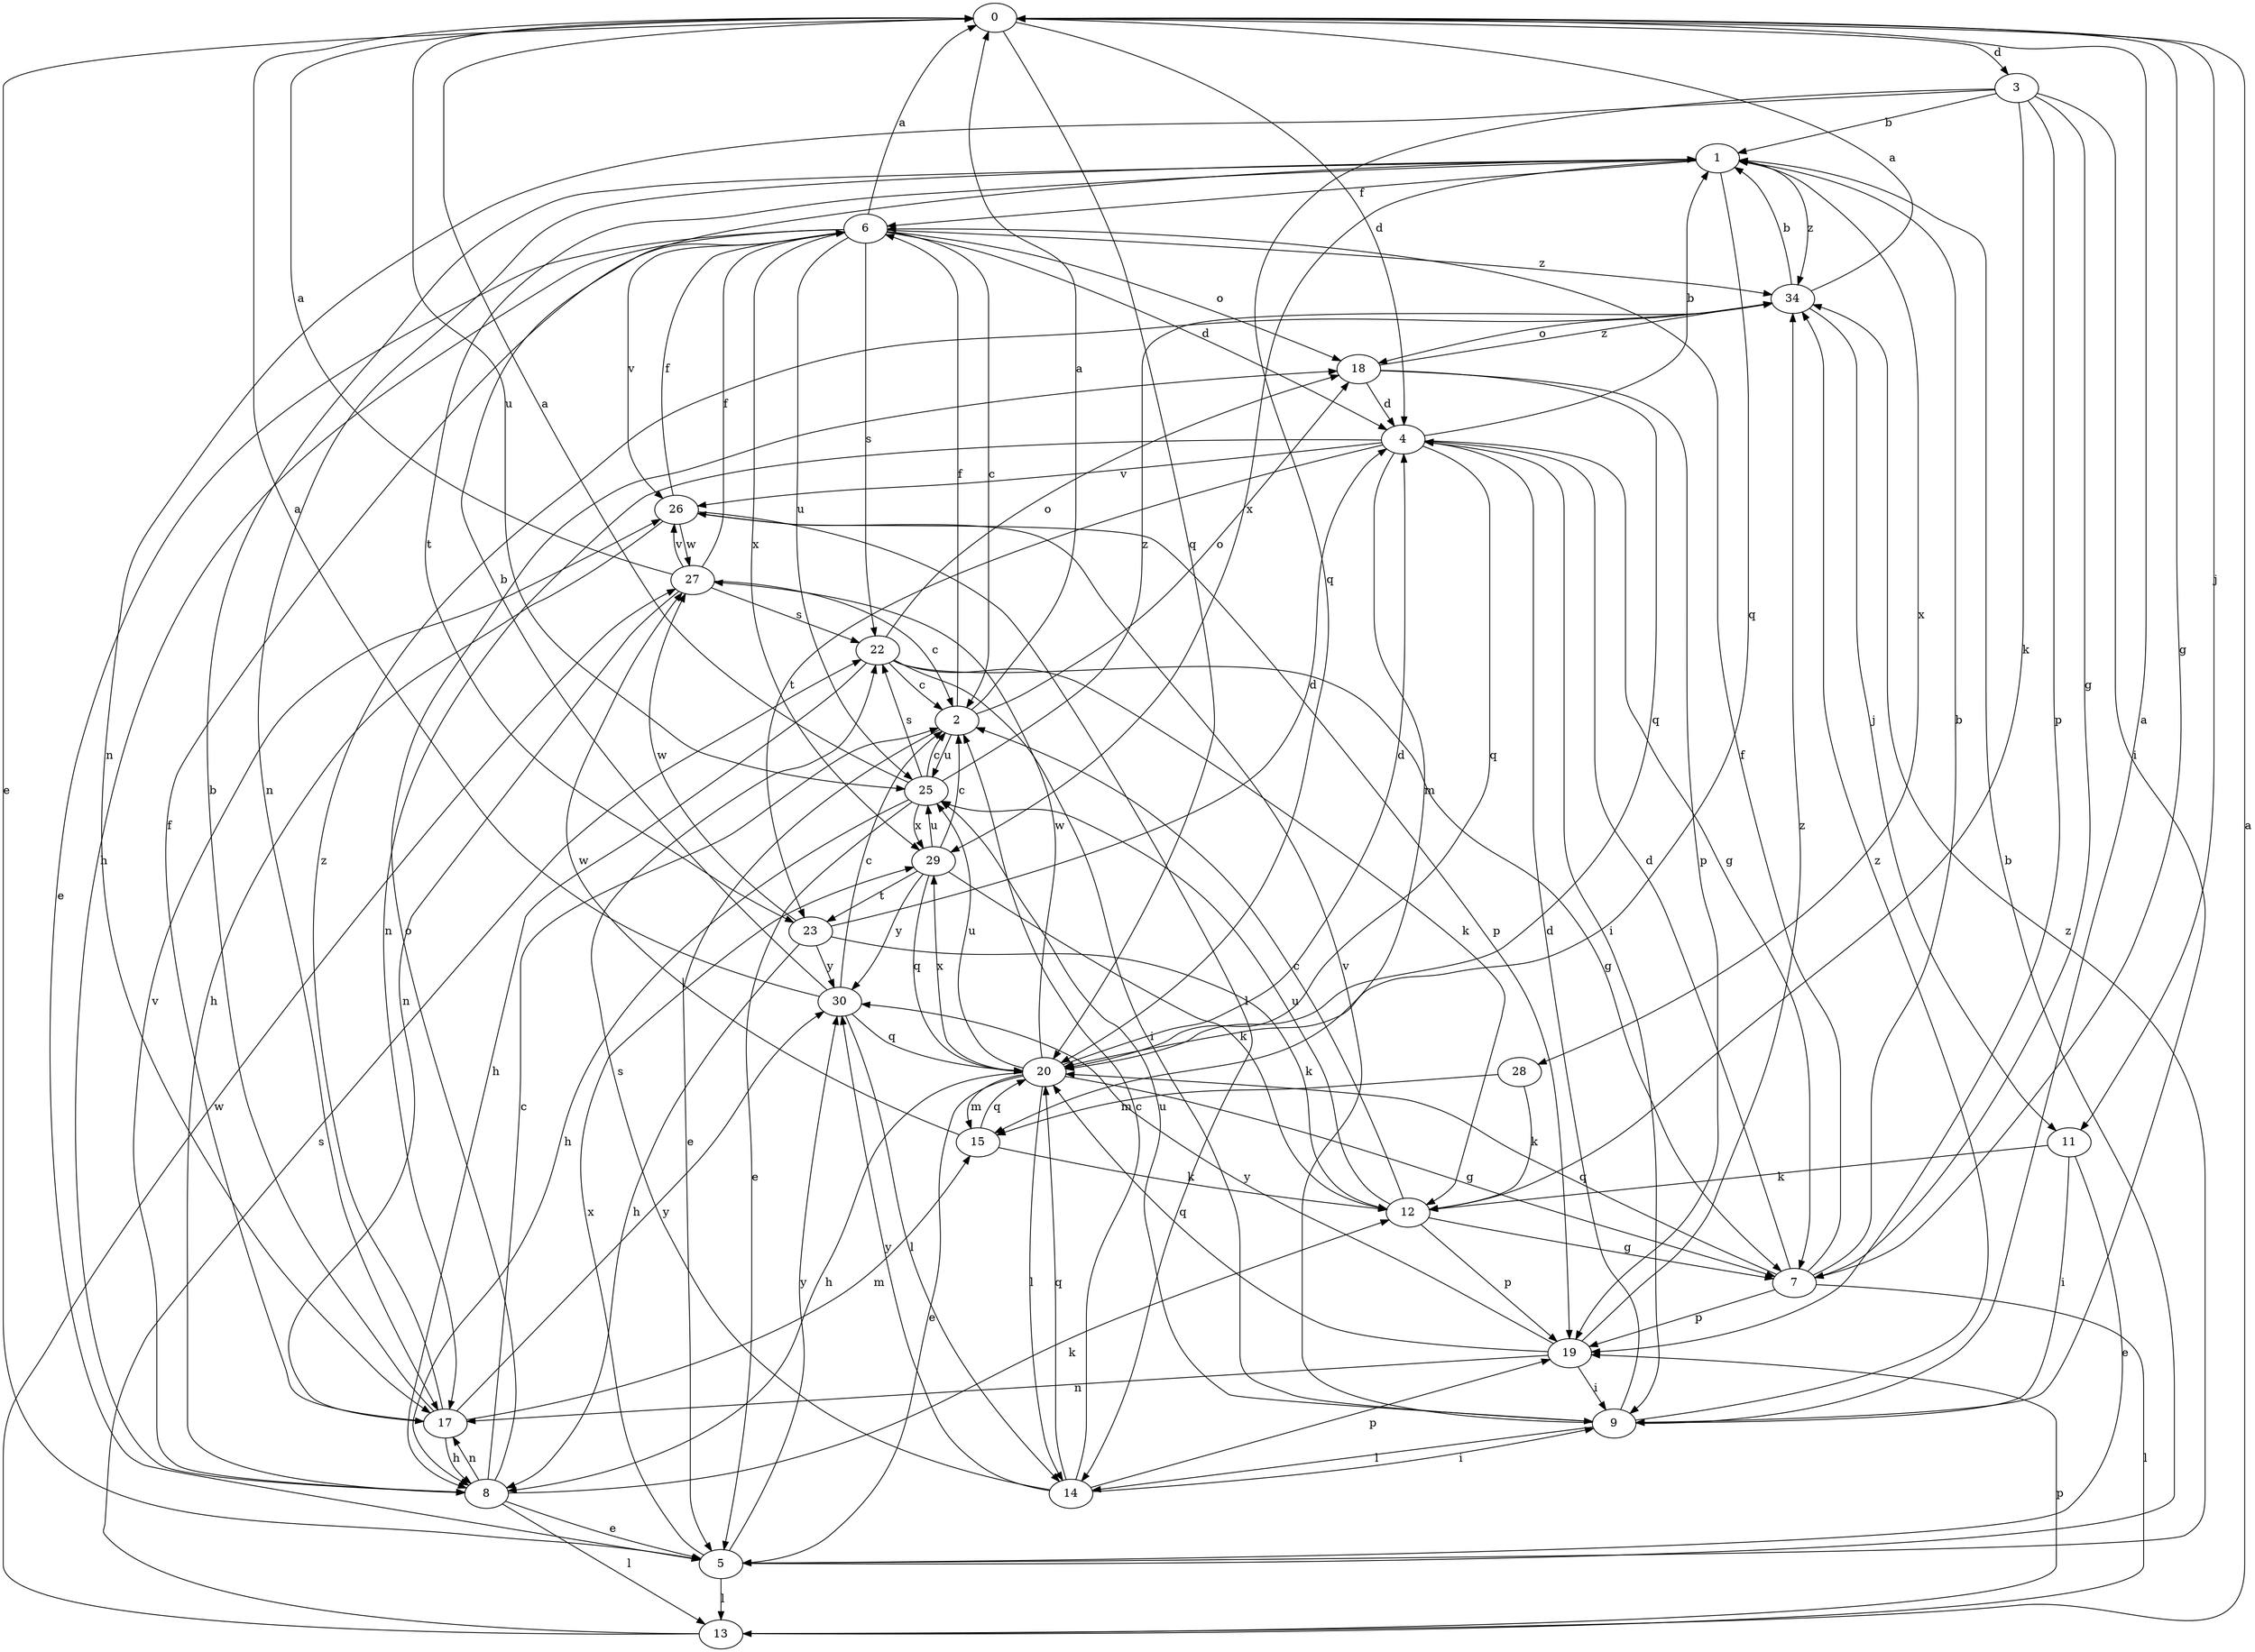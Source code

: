 strict digraph  {
0;
1;
2;
3;
4;
5;
6;
7;
8;
9;
11;
12;
13;
14;
15;
17;
18;
19;
20;
22;
23;
25;
26;
27;
28;
29;
30;
34;
0 -> 3  [label=d];
0 -> 4  [label=d];
0 -> 5  [label=e];
0 -> 7  [label=g];
0 -> 11  [label=j];
0 -> 20  [label=q];
0 -> 25  [label=u];
1 -> 6  [label=f];
1 -> 17  [label=n];
1 -> 20  [label=q];
1 -> 23  [label=t];
1 -> 28  [label=x];
1 -> 29  [label=x];
1 -> 34  [label=z];
2 -> 0  [label=a];
2 -> 5  [label=e];
2 -> 6  [label=f];
2 -> 18  [label=o];
2 -> 25  [label=u];
3 -> 1  [label=b];
3 -> 7  [label=g];
3 -> 9  [label=i];
3 -> 12  [label=k];
3 -> 17  [label=n];
3 -> 19  [label=p];
3 -> 20  [label=q];
4 -> 1  [label=b];
4 -> 7  [label=g];
4 -> 9  [label=i];
4 -> 15  [label=m];
4 -> 17  [label=n];
4 -> 20  [label=q];
4 -> 23  [label=t];
4 -> 26  [label=v];
5 -> 1  [label=b];
5 -> 13  [label=l];
5 -> 29  [label=x];
5 -> 30  [label=y];
5 -> 34  [label=z];
6 -> 0  [label=a];
6 -> 2  [label=c];
6 -> 4  [label=d];
6 -> 5  [label=e];
6 -> 8  [label=h];
6 -> 18  [label=o];
6 -> 22  [label=s];
6 -> 25  [label=u];
6 -> 26  [label=v];
6 -> 29  [label=x];
6 -> 34  [label=z];
7 -> 1  [label=b];
7 -> 4  [label=d];
7 -> 6  [label=f];
7 -> 13  [label=l];
7 -> 19  [label=p];
7 -> 20  [label=q];
8 -> 2  [label=c];
8 -> 5  [label=e];
8 -> 12  [label=k];
8 -> 13  [label=l];
8 -> 17  [label=n];
8 -> 18  [label=o];
8 -> 26  [label=v];
9 -> 0  [label=a];
9 -> 4  [label=d];
9 -> 14  [label=l];
9 -> 25  [label=u];
9 -> 26  [label=v];
9 -> 34  [label=z];
11 -> 5  [label=e];
11 -> 9  [label=i];
11 -> 12  [label=k];
12 -> 2  [label=c];
12 -> 7  [label=g];
12 -> 19  [label=p];
12 -> 25  [label=u];
13 -> 0  [label=a];
13 -> 19  [label=p];
13 -> 22  [label=s];
13 -> 27  [label=w];
14 -> 2  [label=c];
14 -> 9  [label=i];
14 -> 19  [label=p];
14 -> 20  [label=q];
14 -> 22  [label=s];
14 -> 30  [label=y];
15 -> 12  [label=k];
15 -> 20  [label=q];
15 -> 27  [label=w];
17 -> 1  [label=b];
17 -> 6  [label=f];
17 -> 8  [label=h];
17 -> 15  [label=m];
17 -> 30  [label=y];
17 -> 34  [label=z];
18 -> 4  [label=d];
18 -> 19  [label=p];
18 -> 20  [label=q];
18 -> 34  [label=z];
19 -> 9  [label=i];
19 -> 17  [label=n];
19 -> 20  [label=q];
19 -> 30  [label=y];
19 -> 34  [label=z];
20 -> 4  [label=d];
20 -> 5  [label=e];
20 -> 7  [label=g];
20 -> 8  [label=h];
20 -> 14  [label=l];
20 -> 15  [label=m];
20 -> 25  [label=u];
20 -> 27  [label=w];
20 -> 29  [label=x];
22 -> 2  [label=c];
22 -> 7  [label=g];
22 -> 8  [label=h];
22 -> 9  [label=i];
22 -> 12  [label=k];
22 -> 18  [label=o];
23 -> 4  [label=d];
23 -> 8  [label=h];
23 -> 12  [label=k];
23 -> 27  [label=w];
23 -> 30  [label=y];
25 -> 0  [label=a];
25 -> 2  [label=c];
25 -> 5  [label=e];
25 -> 8  [label=h];
25 -> 22  [label=s];
25 -> 29  [label=x];
25 -> 34  [label=z];
26 -> 6  [label=f];
26 -> 8  [label=h];
26 -> 14  [label=l];
26 -> 19  [label=p];
26 -> 27  [label=w];
27 -> 0  [label=a];
27 -> 2  [label=c];
27 -> 6  [label=f];
27 -> 17  [label=n];
27 -> 22  [label=s];
27 -> 26  [label=v];
28 -> 12  [label=k];
28 -> 15  [label=m];
29 -> 2  [label=c];
29 -> 12  [label=k];
29 -> 20  [label=q];
29 -> 23  [label=t];
29 -> 25  [label=u];
29 -> 30  [label=y];
30 -> 0  [label=a];
30 -> 1  [label=b];
30 -> 2  [label=c];
30 -> 14  [label=l];
30 -> 20  [label=q];
34 -> 0  [label=a];
34 -> 1  [label=b];
34 -> 11  [label=j];
34 -> 18  [label=o];
}
